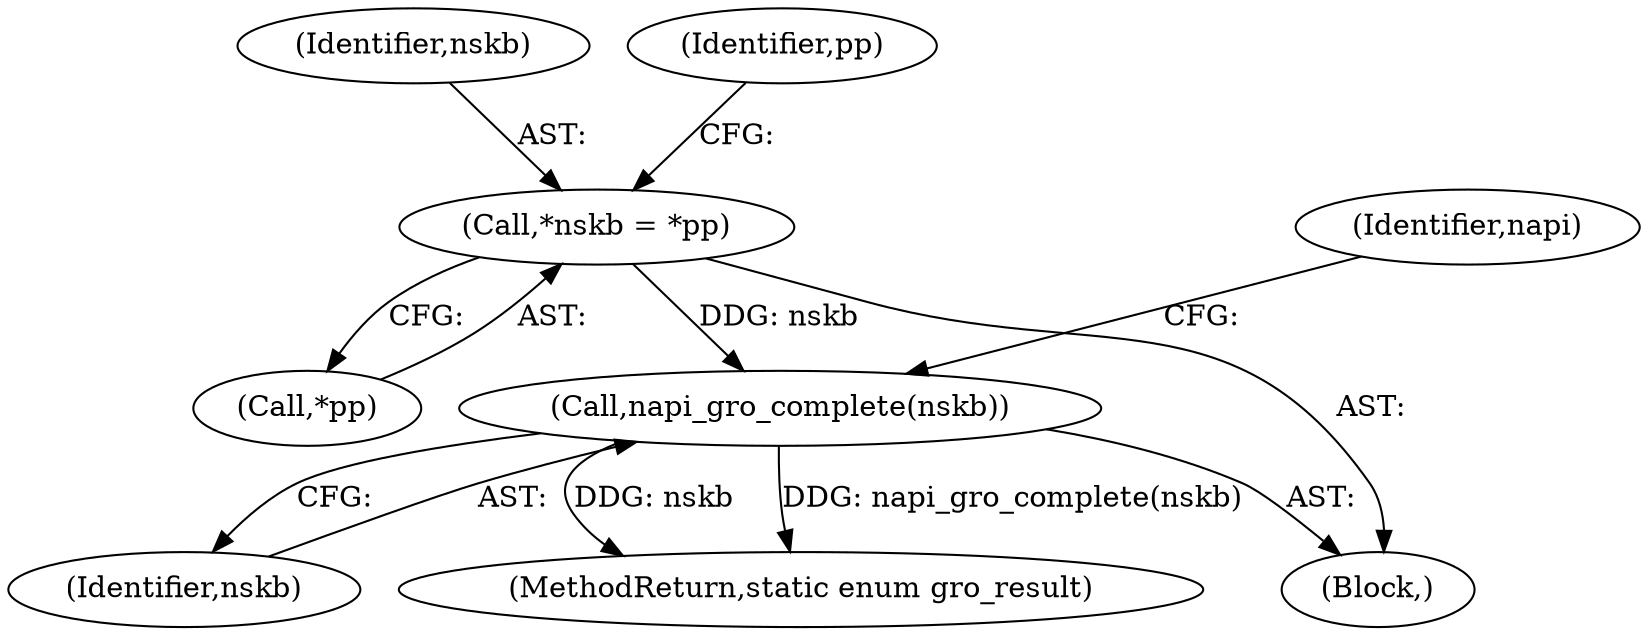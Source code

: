 digraph "0_linux_fac8e0f579695a3ecbc4d3cac369139d7f819971@pointer" {
"1000296" [label="(Call,*nskb = *pp)"];
"1000311" [label="(Call,napi_gro_complete(nskb))"];
"1000297" [label="(Identifier,nskb)"];
"1000312" [label="(Identifier,nskb)"];
"1000294" [label="(Block,)"];
"1000296" [label="(Call,*nskb = *pp)"];
"1000435" [label="(MethodReturn,static enum gro_result)"];
"1000302" [label="(Identifier,pp)"];
"1000315" [label="(Identifier,napi)"];
"1000311" [label="(Call,napi_gro_complete(nskb))"];
"1000298" [label="(Call,*pp)"];
"1000296" -> "1000294"  [label="AST: "];
"1000296" -> "1000298"  [label="CFG: "];
"1000297" -> "1000296"  [label="AST: "];
"1000298" -> "1000296"  [label="AST: "];
"1000302" -> "1000296"  [label="CFG: "];
"1000296" -> "1000311"  [label="DDG: nskb"];
"1000311" -> "1000294"  [label="AST: "];
"1000311" -> "1000312"  [label="CFG: "];
"1000312" -> "1000311"  [label="AST: "];
"1000315" -> "1000311"  [label="CFG: "];
"1000311" -> "1000435"  [label="DDG: nskb"];
"1000311" -> "1000435"  [label="DDG: napi_gro_complete(nskb)"];
}
